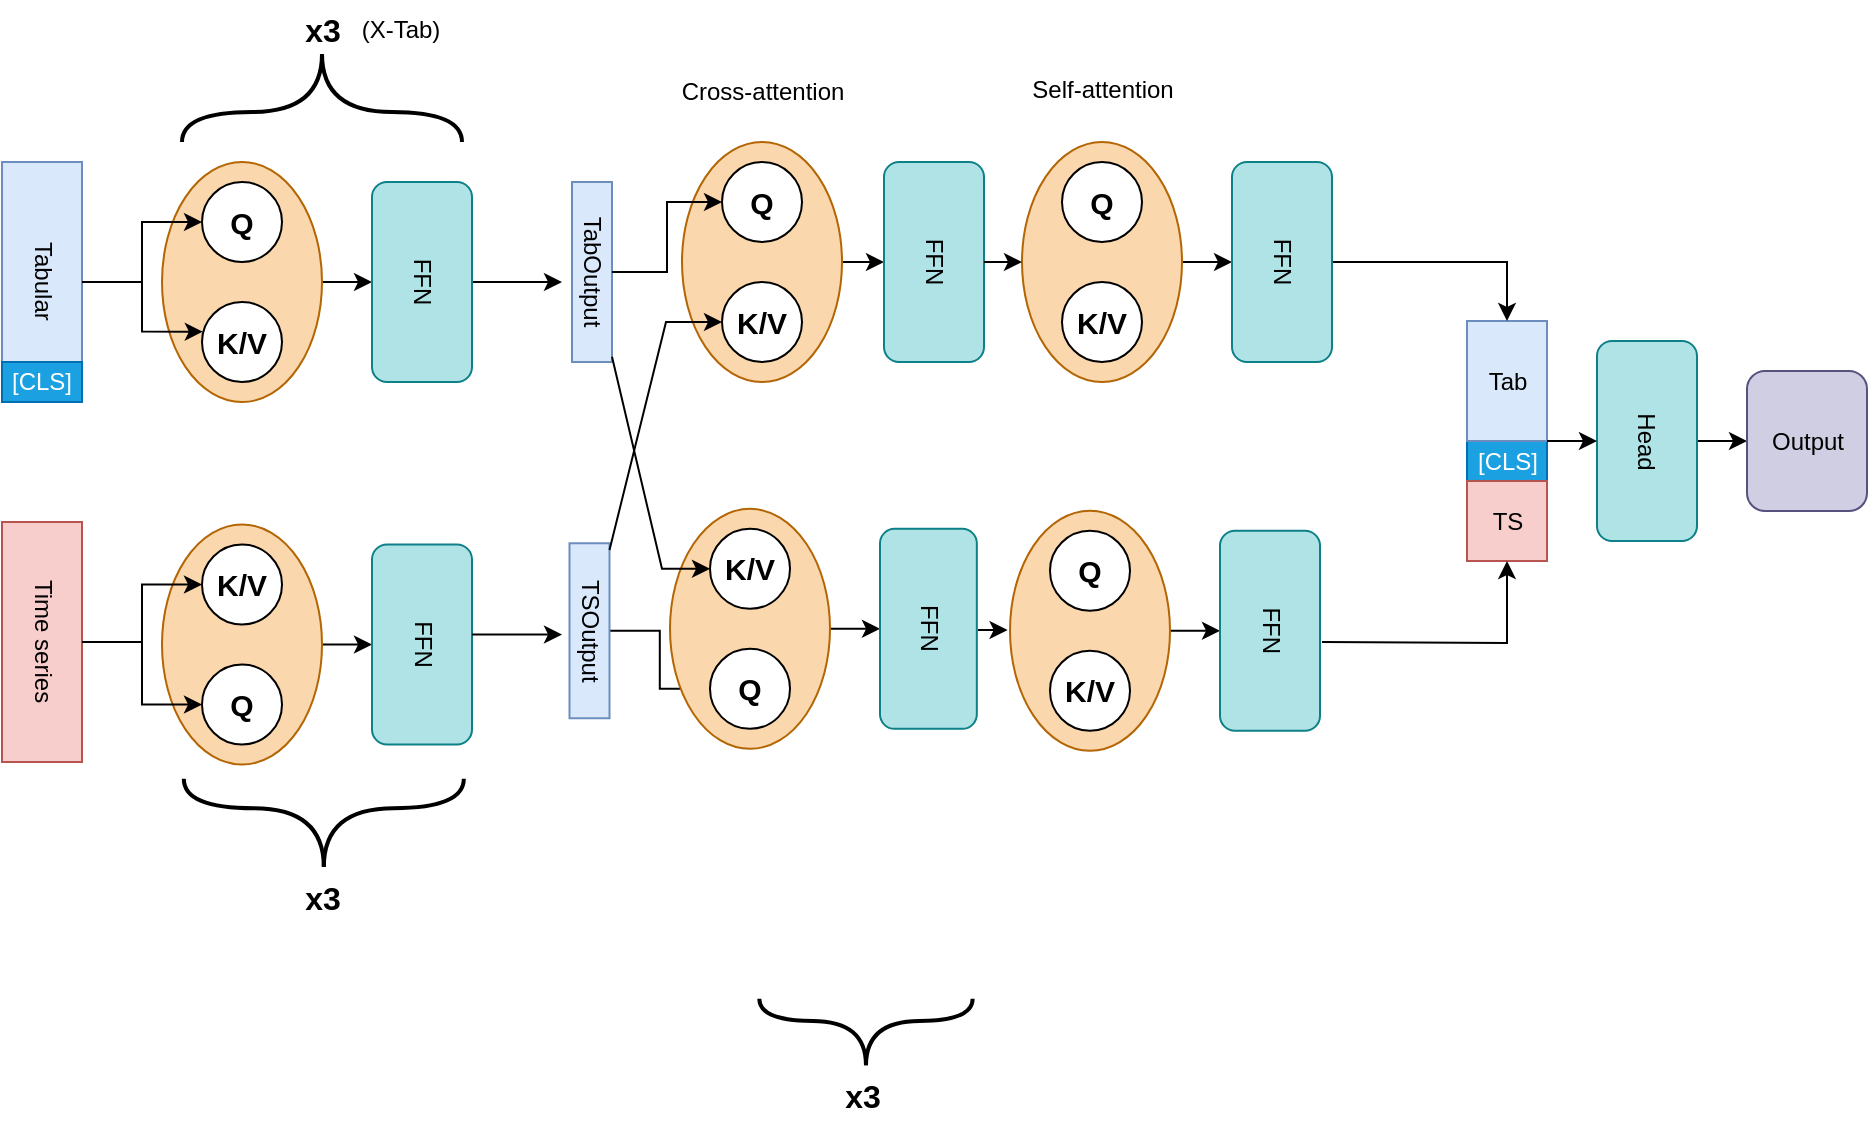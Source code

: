 <mxfile version="24.2.7" type="github">
  <diagram name="Page-1" id="utmKdlZoEl02XPiKk-Q9">
    <mxGraphModel dx="1304" dy="699" grid="1" gridSize="10" guides="1" tooltips="1" connect="1" arrows="1" fold="1" page="1" pageScale="1" pageWidth="827" pageHeight="1169" math="0" shadow="0">
      <root>
        <mxCell id="0" />
        <mxCell id="1" parent="0" />
        <mxCell id="ppl8XJywZ17yAcSLAr6y-1" value="Time series" style="rounded=0;whiteSpace=wrap;html=1;direction=south;textDirection=vertical-rl;fillColor=#f8cecc;strokeColor=#b85450;" parent="1" vertex="1">
          <mxGeometry x="40" y="340" width="40" height="120" as="geometry" />
        </mxCell>
        <mxCell id="ppl8XJywZ17yAcSLAr6y-2" value="Tabular" style="rounded=0;whiteSpace=wrap;html=1;direction=south;textDirection=vertical-lr;fillColor=#dae8fc;strokeColor=#6c8ebf;" parent="1" vertex="1">
          <mxGeometry x="40" y="160" width="40" height="120" as="geometry" />
        </mxCell>
        <mxCell id="ppl8XJywZ17yAcSLAr6y-3" style="edgeStyle=orthogonalEdgeStyle;rounded=0;orthogonalLoop=1;jettySize=auto;html=1;" parent="1" source="ppl8XJywZ17yAcSLAr6y-4" target="ppl8XJywZ17yAcSLAr6y-28" edge="1">
          <mxGeometry relative="1" as="geometry" />
        </mxCell>
        <mxCell id="ppl8XJywZ17yAcSLAr6y-4" value="" style="ellipse;whiteSpace=wrap;html=1;rotation=90;fillColor=#fad7ac;strokeColor=#b46504;" parent="1" vertex="1">
          <mxGeometry x="100" y="180" width="120" height="80" as="geometry" />
        </mxCell>
        <mxCell id="ppl8XJywZ17yAcSLAr6y-5" value="&lt;font size=&quot;1&quot;&gt;&lt;b style=&quot;font-size: 15px;&quot;&gt;Q&lt;/b&gt;&lt;/font&gt;" style="ellipse;whiteSpace=wrap;html=1;aspect=fixed;" parent="1" vertex="1">
          <mxGeometry x="140" y="170" width="40" height="40" as="geometry" />
        </mxCell>
        <mxCell id="ppl8XJywZ17yAcSLAr6y-6" value="&lt;font size=&quot;1&quot;&gt;&lt;b style=&quot;font-size: 15px;&quot;&gt;K/V&lt;/b&gt;&lt;/font&gt;" style="ellipse;whiteSpace=wrap;html=1;aspect=fixed;" parent="1" vertex="1">
          <mxGeometry x="140" y="230" width="40" height="40" as="geometry" />
        </mxCell>
        <mxCell id="ppl8XJywZ17yAcSLAr6y-11" style="edgeStyle=orthogonalEdgeStyle;rounded=0;orthogonalLoop=1;jettySize=auto;html=1;entryX=0.5;entryY=1;entryDx=0;entryDy=0;" parent="1" source="ppl8XJywZ17yAcSLAr6y-12" target="ppl8XJywZ17yAcSLAr6y-32" edge="1">
          <mxGeometry relative="1" as="geometry">
            <mxPoint x="220" y="401.25" as="targetPoint" />
            <Array as="points" />
          </mxGeometry>
        </mxCell>
        <mxCell id="ppl8XJywZ17yAcSLAr6y-12" value="" style="ellipse;whiteSpace=wrap;html=1;rotation=90;fillColor=#fad7ac;strokeColor=#b46504;" parent="1" vertex="1">
          <mxGeometry x="100" y="361.25" width="120" height="80" as="geometry" />
        </mxCell>
        <mxCell id="ppl8XJywZ17yAcSLAr6y-13" value="&lt;font size=&quot;1&quot;&gt;&lt;b style=&quot;font-size: 15px;&quot;&gt;K/V&lt;/b&gt;&lt;/font&gt;" style="ellipse;whiteSpace=wrap;html=1;aspect=fixed;" parent="1" vertex="1">
          <mxGeometry x="140" y="351.25" width="40" height="40" as="geometry" />
        </mxCell>
        <mxCell id="ppl8XJywZ17yAcSLAr6y-14" value="&lt;font size=&quot;1&quot;&gt;&lt;b style=&quot;font-size: 15px;&quot;&gt;Q&lt;/b&gt;&lt;/font&gt;" style="ellipse;whiteSpace=wrap;html=1;aspect=fixed;" parent="1" vertex="1">
          <mxGeometry x="140" y="411.25" width="40" height="40" as="geometry" />
        </mxCell>
        <mxCell id="ppl8XJywZ17yAcSLAr6y-27" style="edgeStyle=orthogonalEdgeStyle;rounded=0;orthogonalLoop=1;jettySize=auto;html=1;" parent="1" source="ppl8XJywZ17yAcSLAr6y-28" edge="1">
          <mxGeometry relative="1" as="geometry">
            <mxPoint x="320" y="220" as="targetPoint" />
          </mxGeometry>
        </mxCell>
        <mxCell id="ppl8XJywZ17yAcSLAr6y-28" value="FFN" style="rounded=1;whiteSpace=wrap;html=1;rotation=90;fillColor=#b0e3e6;strokeColor=#0e8088;" parent="1" vertex="1">
          <mxGeometry x="200" y="195" width="100" height="50" as="geometry" />
        </mxCell>
        <mxCell id="ppl8XJywZ17yAcSLAr6y-32" value="FFN" style="rounded=1;whiteSpace=wrap;html=1;rotation=90;fillColor=#b0e3e6;strokeColor=#0e8088;" parent="1" vertex="1">
          <mxGeometry x="200" y="376.25" width="100" height="50" as="geometry" />
        </mxCell>
        <mxCell id="ppl8XJywZ17yAcSLAr6y-34" value="[CLS]" style="rounded=0;whiteSpace=wrap;html=1;fillColor=#1ba1e2;fontColor=#ffffff;strokeColor=#006EAF;" parent="1" vertex="1">
          <mxGeometry x="40" y="260" width="40" height="20" as="geometry" />
        </mxCell>
        <mxCell id="ppl8XJywZ17yAcSLAr6y-36" value="TabOutput" style="rounded=0;whiteSpace=wrap;html=1;rotation=90;fillColor=#dae8fc;strokeColor=#6c8ebf;" parent="1" vertex="1">
          <mxGeometry x="290" y="205" width="90" height="20" as="geometry" />
        </mxCell>
        <mxCell id="ppl8XJywZ17yAcSLAr6y-39" style="edgeStyle=orthogonalEdgeStyle;rounded=0;orthogonalLoop=1;jettySize=auto;html=1;" parent="1" edge="1">
          <mxGeometry relative="1" as="geometry">
            <mxPoint x="320" y="396.25" as="targetPoint" />
            <mxPoint x="275" y="396.25" as="sourcePoint" />
          </mxGeometry>
        </mxCell>
        <mxCell id="dsO3QLPFe5pDZU9qkHeO-3" style="edgeStyle=orthogonalEdgeStyle;rounded=0;orthogonalLoop=1;jettySize=auto;html=1;entryX=0;entryY=0.5;entryDx=0;entryDy=0;" edge="1" parent="1" source="ppl8XJywZ17yAcSLAr6y-42" target="ppl8XJywZ17yAcSLAr6y-83">
          <mxGeometry relative="1" as="geometry" />
        </mxCell>
        <mxCell id="ppl8XJywZ17yAcSLAr6y-42" value="TSOutput" style="rounded=0;whiteSpace=wrap;html=1;rotation=90;fillColor=#dae8fc;strokeColor=#6c8ebf;" parent="1" vertex="1">
          <mxGeometry x="290" y="384.38" width="87.5" height="20" as="geometry" />
        </mxCell>
        <mxCell id="ppl8XJywZ17yAcSLAr6y-45" value="" style="rounded=0;whiteSpace=wrap;html=1;rotation=90;" parent="1" vertex="1">
          <mxGeometry x="730" y="282" width="120" height="35" as="geometry" />
        </mxCell>
        <mxCell id="ppl8XJywZ17yAcSLAr6y-46" value="[CLS]" style="rounded=0;whiteSpace=wrap;html=1;fillColor=#1ba1e2;fontColor=#ffffff;strokeColor=#006EAF;" parent="1" vertex="1">
          <mxGeometry x="772.5" y="299.5" width="40" height="20" as="geometry" />
        </mxCell>
        <mxCell id="ppl8XJywZ17yAcSLAr6y-47" value="Tab" style="rounded=0;whiteSpace=wrap;html=1;fillColor=#dae8fc;strokeColor=#6c8ebf;" parent="1" vertex="1">
          <mxGeometry x="772.5" y="239.5" width="40" height="60" as="geometry" />
        </mxCell>
        <mxCell id="ppl8XJywZ17yAcSLAr6y-48" value="TS" style="rounded=0;whiteSpace=wrap;html=1;fillColor=#f8cecc;strokeColor=#b85450;" parent="1" vertex="1">
          <mxGeometry x="772.5" y="319.5" width="40" height="40" as="geometry" />
        </mxCell>
        <mxCell id="ppl8XJywZ17yAcSLAr6y-49" value="" style="endArrow=classic;html=1;rounded=0;edgeStyle=orthogonalEdgeStyle;entryX=0.5;entryY=0;entryDx=0;entryDy=0;exitX=0.5;exitY=0;exitDx=0;exitDy=0;" parent="1" target="ppl8XJywZ17yAcSLAr6y-47" edge="1" source="ppl8XJywZ17yAcSLAr6y-91">
          <mxGeometry width="50" height="50" relative="1" as="geometry">
            <mxPoint x="730" y="169.5" as="sourcePoint" />
            <mxPoint x="786" y="169.5" as="targetPoint" />
          </mxGeometry>
        </mxCell>
        <mxCell id="ppl8XJywZ17yAcSLAr6y-50" value="" style="endArrow=classic;html=1;rounded=0;edgeStyle=orthogonalEdgeStyle;entryX=0.5;entryY=1;entryDx=0;entryDy=0;" parent="1" target="ppl8XJywZ17yAcSLAr6y-48" edge="1">
          <mxGeometry width="50" height="50" relative="1" as="geometry">
            <mxPoint x="700" y="400" as="sourcePoint" />
            <mxPoint x="793" y="499.5" as="targetPoint" />
          </mxGeometry>
        </mxCell>
        <mxCell id="dsO3QLPFe5pDZU9qkHeO-13" value="" style="edgeStyle=orthogonalEdgeStyle;rounded=0;orthogonalLoop=1;jettySize=auto;html=1;" edge="1" parent="1" source="ppl8XJywZ17yAcSLAr6y-54" target="ppl8XJywZ17yAcSLAr6y-56">
          <mxGeometry relative="1" as="geometry" />
        </mxCell>
        <mxCell id="ppl8XJywZ17yAcSLAr6y-54" value="Head" style="rounded=1;whiteSpace=wrap;html=1;rotation=90;fillColor=#b0e3e6;strokeColor=#0e8088;" parent="1" vertex="1">
          <mxGeometry x="812.5" y="274.5" width="100" height="50" as="geometry" />
        </mxCell>
        <mxCell id="ppl8XJywZ17yAcSLAr6y-55" value="" style="endArrow=classic;html=1;rounded=0;entryX=0.5;entryY=1;entryDx=0;entryDy=0;" parent="1" target="ppl8XJywZ17yAcSLAr6y-54" edge="1">
          <mxGeometry width="50" height="50" relative="1" as="geometry">
            <mxPoint x="812.5" y="299.5" as="sourcePoint" />
            <mxPoint x="862.5" y="249.5" as="targetPoint" />
          </mxGeometry>
        </mxCell>
        <mxCell id="ppl8XJywZ17yAcSLAr6y-56" value="Output" style="rounded=1;whiteSpace=wrap;html=1;fillColor=#d0cee2;strokeColor=#56517e;" parent="1" vertex="1">
          <mxGeometry x="912.5" y="264.5" width="60" height="70" as="geometry" />
        </mxCell>
        <mxCell id="ppl8XJywZ17yAcSLAr6y-57" value="" style="group;rotation=-90;" parent="1" vertex="1" connectable="0">
          <mxGeometry x="184" y="411.25" width="52.5" height="131.75" as="geometry" />
        </mxCell>
        <mxCell id="ppl8XJywZ17yAcSLAr6y-31" style="edgeStyle=orthogonalEdgeStyle;rounded=0;orthogonalLoop=1;jettySize=auto;html=1;exitX=1;exitY=0.5;exitDx=0;exitDy=0;" parent="ppl8XJywZ17yAcSLAr6y-57" edge="1">
          <mxGeometry relative="1" as="geometry">
            <mxPoint x="66.231" y="19.135" as="targetPoint" />
            <mxPoint x="66" y="18.75" as="sourcePoint" />
          </mxGeometry>
        </mxCell>
        <mxCell id="ppl8XJywZ17yAcSLAr6y-58" value="" style="endArrow=none;html=1;rounded=0;fontStyle=1;edgeStyle=orthogonalEdgeStyle;curved=1;strokeWidth=2;" parent="ppl8XJywZ17yAcSLAr6y-57" edge="1">
          <mxGeometry width="50" height="50" relative="1" as="geometry">
            <mxPoint x="16.917" y="101.244" as="sourcePoint" />
            <mxPoint x="-53.083" y="57.181" as="targetPoint" />
            <Array as="points">
              <mxPoint x="16.917" y="71.869" />
              <mxPoint x="-53.083" y="71.869" />
            </Array>
          </mxGeometry>
        </mxCell>
        <mxCell id="ppl8XJywZ17yAcSLAr6y-59" value="" style="endArrow=none;html=1;rounded=0;edgeStyle=orthogonalEdgeStyle;curved=1;strokeWidth=2;" parent="ppl8XJywZ17yAcSLAr6y-57" edge="1">
          <mxGeometry width="50" height="50" relative="1" as="geometry">
            <mxPoint x="16.917" y="101.244" as="sourcePoint" />
            <mxPoint x="86.917" y="57.181" as="targetPoint" />
            <Array as="points">
              <mxPoint x="16.917" y="71.869" />
              <mxPoint x="86.917" y="71.869" />
            </Array>
          </mxGeometry>
        </mxCell>
        <mxCell id="ppl8XJywZ17yAcSLAr6y-63" value="&lt;b style=&quot;font-size: 16px;&quot;&gt;x3&lt;/b&gt;" style="text;html=1;align=center;verticalAlign=middle;resizable=0;points=[];autosize=1;strokeColor=none;fillColor=none;" parent="ppl8XJywZ17yAcSLAr6y-57" vertex="1">
          <mxGeometry x="-4" y="101.75" width="40" height="30" as="geometry" />
        </mxCell>
        <mxCell id="ppl8XJywZ17yAcSLAr6y-60" value="" style="group;rotation=-90;" parent="1" vertex="1" connectable="0">
          <mxGeometry x="453" y="535" width="40" height="88.75" as="geometry" />
        </mxCell>
        <mxCell id="ppl8XJywZ17yAcSLAr6y-61" value="" style="endArrow=none;html=1;rounded=0;fontStyle=1;edgeStyle=orthogonalEdgeStyle;curved=1;strokeWidth=2;" parent="ppl8XJywZ17yAcSLAr6y-60" edge="1">
          <mxGeometry width="50" height="50" relative="1" as="geometry">
            <mxPoint x="18.984" y="76.66" as="sourcePoint" />
            <mxPoint x="-34.349" y="43.379" as="targetPoint" />
            <Array as="points">
              <mxPoint x="18.984" y="54.473" />
              <mxPoint x="-34.349" y="54.473" />
            </Array>
          </mxGeometry>
        </mxCell>
        <mxCell id="ppl8XJywZ17yAcSLAr6y-62" value="" style="endArrow=none;html=1;rounded=0;edgeStyle=orthogonalEdgeStyle;curved=1;strokeWidth=2;" parent="ppl8XJywZ17yAcSLAr6y-60" edge="1">
          <mxGeometry width="50" height="50" relative="1" as="geometry">
            <mxPoint x="18.984" y="76.66" as="sourcePoint" />
            <mxPoint x="72.317" y="43.379" as="targetPoint" />
            <Array as="points">
              <mxPoint x="18.984" y="54.473" />
              <mxPoint x="72.317" y="54.473" />
            </Array>
          </mxGeometry>
        </mxCell>
        <mxCell id="ppl8XJywZ17yAcSLAr6y-64" value="&lt;b style=&quot;font-size: 16px;&quot;&gt;x3&lt;/b&gt;" style="text;html=1;align=center;verticalAlign=middle;resizable=0;points=[];autosize=1;strokeColor=none;fillColor=none;" parent="1" vertex="1">
          <mxGeometry x="450" y="612" width="40" height="30" as="geometry" />
        </mxCell>
        <mxCell id="ppl8XJywZ17yAcSLAr6y-67" value="" style="group;rotation=-90;" parent="1" vertex="1" connectable="0">
          <mxGeometry x="170" y="90" width="52.5" height="117.5" as="geometry" />
        </mxCell>
        <mxCell id="ppl8XJywZ17yAcSLAr6y-68" value="" style="endArrow=none;html=1;rounded=0;fontStyle=1;edgeStyle=orthogonalEdgeStyle;curved=1;strokeWidth=2;" parent="ppl8XJywZ17yAcSLAr6y-67" edge="1">
          <mxGeometry width="50" height="50" relative="1" as="geometry">
            <mxPoint x="30" y="16" as="sourcePoint" />
            <mxPoint x="100" y="60" as="targetPoint" />
            <Array as="points">
              <mxPoint x="30" y="45" />
              <mxPoint x="100" y="45" />
            </Array>
          </mxGeometry>
        </mxCell>
        <mxCell id="ppl8XJywZ17yAcSLAr6y-69" value="" style="endArrow=none;html=1;rounded=0;edgeStyle=orthogonalEdgeStyle;curved=1;strokeWidth=2;" parent="ppl8XJywZ17yAcSLAr6y-67" edge="1">
          <mxGeometry width="50" height="50" relative="1" as="geometry">
            <mxPoint x="30" y="16" as="sourcePoint" />
            <mxPoint x="-40" y="60" as="targetPoint" />
            <Array as="points">
              <mxPoint x="30" y="45" />
              <mxPoint x="-40" y="45" />
            </Array>
          </mxGeometry>
        </mxCell>
        <mxCell id="ppl8XJywZ17yAcSLAr6y-70" value="&lt;b style=&quot;font-size: 16px;&quot;&gt;x3&lt;/b&gt;" style="text;html=1;align=center;verticalAlign=middle;resizable=0;points=[];autosize=1;strokeColor=none;fillColor=none;" parent="1" vertex="1">
          <mxGeometry x="180.25" y="79" width="40" height="30" as="geometry" />
        </mxCell>
        <mxCell id="ppl8XJywZ17yAcSLAr6y-71" value="(X-Tab)" style="text;html=1;align=center;verticalAlign=middle;resizable=0;points=[];autosize=1;strokeColor=none;fillColor=none;" parent="1" vertex="1">
          <mxGeometry x="209" y="79" width="60" height="30" as="geometry" />
        </mxCell>
        <mxCell id="ppl8XJywZ17yAcSLAr6y-116" style="edgeStyle=orthogonalEdgeStyle;rounded=0;orthogonalLoop=1;jettySize=auto;html=1;entryX=0.5;entryY=1;entryDx=0;entryDy=0;" parent="1" source="ppl8XJywZ17yAcSLAr6y-73" target="ppl8XJywZ17yAcSLAr6y-90" edge="1">
          <mxGeometry relative="1" as="geometry" />
        </mxCell>
        <mxCell id="ppl8XJywZ17yAcSLAr6y-73" value="" style="ellipse;whiteSpace=wrap;html=1;rotation=90;fillColor=#fad7ac;strokeColor=#b46504;" parent="1" vertex="1">
          <mxGeometry x="360" y="170" width="120" height="80" as="geometry" />
        </mxCell>
        <mxCell id="ppl8XJywZ17yAcSLAr6y-74" value="&lt;font size=&quot;1&quot;&gt;&lt;b style=&quot;font-size: 15px;&quot;&gt;Q&lt;/b&gt;&lt;/font&gt;" style="ellipse;whiteSpace=wrap;html=1;aspect=fixed;" parent="1" vertex="1">
          <mxGeometry x="400" y="160" width="40" height="40" as="geometry" />
        </mxCell>
        <mxCell id="ppl8XJywZ17yAcSLAr6y-75" value="&lt;font size=&quot;1&quot;&gt;&lt;b style=&quot;font-size: 15px;&quot;&gt;K/V&lt;/b&gt;&lt;/font&gt;" style="ellipse;whiteSpace=wrap;html=1;aspect=fixed;" parent="1" vertex="1">
          <mxGeometry x="400" y="220" width="40" height="40" as="geometry" />
        </mxCell>
        <mxCell id="ppl8XJywZ17yAcSLAr6y-76" style="edgeStyle=orthogonalEdgeStyle;rounded=0;orthogonalLoop=1;jettySize=auto;html=1;entryX=0.5;entryY=1;entryDx=0;entryDy=0;" parent="1" source="ppl8XJywZ17yAcSLAr6y-77" target="ppl8XJywZ17yAcSLAr6y-91" edge="1">
          <mxGeometry relative="1" as="geometry" />
        </mxCell>
        <mxCell id="ppl8XJywZ17yAcSLAr6y-77" value="" style="ellipse;whiteSpace=wrap;html=1;rotation=90;fillColor=#fad7ac;strokeColor=#b46504;" parent="1" vertex="1">
          <mxGeometry x="530" y="170" width="120" height="80" as="geometry" />
        </mxCell>
        <mxCell id="ppl8XJywZ17yAcSLAr6y-78" value="&lt;font size=&quot;1&quot;&gt;&lt;b style=&quot;font-size: 15px;&quot;&gt;Q&lt;/b&gt;&lt;/font&gt;" style="ellipse;whiteSpace=wrap;html=1;aspect=fixed;" parent="1" vertex="1">
          <mxGeometry x="570" y="160" width="40" height="40" as="geometry" />
        </mxCell>
        <mxCell id="ppl8XJywZ17yAcSLAr6y-79" value="&lt;font size=&quot;1&quot;&gt;&lt;b style=&quot;font-size: 15px;&quot;&gt;K/V&lt;/b&gt;&lt;/font&gt;" style="ellipse;whiteSpace=wrap;html=1;aspect=fixed;" parent="1" vertex="1">
          <mxGeometry x="570" y="220" width="40" height="40" as="geometry" />
        </mxCell>
        <mxCell id="ppl8XJywZ17yAcSLAr6y-80" style="edgeStyle=orthogonalEdgeStyle;rounded=0;orthogonalLoop=1;jettySize=auto;html=1;entryX=0.5;entryY=1;entryDx=0;entryDy=0;" parent="1" source="ppl8XJywZ17yAcSLAr6y-81" target="ppl8XJywZ17yAcSLAr6y-93" edge="1">
          <mxGeometry relative="1" as="geometry">
            <mxPoint x="474" y="393.42" as="targetPoint" />
            <Array as="points" />
          </mxGeometry>
        </mxCell>
        <mxCell id="ppl8XJywZ17yAcSLAr6y-81" value="" style="ellipse;whiteSpace=wrap;html=1;rotation=90;fillColor=#fad7ac;strokeColor=#b46504;" parent="1" vertex="1">
          <mxGeometry x="354" y="353.42" width="120" height="80" as="geometry" />
        </mxCell>
        <mxCell id="ppl8XJywZ17yAcSLAr6y-82" value="&lt;font size=&quot;1&quot;&gt;&lt;b style=&quot;font-size: 15px;&quot;&gt;K/V&lt;/b&gt;&lt;/font&gt;" style="ellipse;whiteSpace=wrap;html=1;aspect=fixed;" parent="1" vertex="1">
          <mxGeometry x="394" y="343.42" width="40" height="40" as="geometry" />
        </mxCell>
        <mxCell id="ppl8XJywZ17yAcSLAr6y-83" value="&lt;font size=&quot;1&quot;&gt;&lt;b style=&quot;font-size: 15px;&quot;&gt;Q&lt;/b&gt;&lt;/font&gt;" style="ellipse;whiteSpace=wrap;html=1;aspect=fixed;" parent="1" vertex="1">
          <mxGeometry x="394" y="403.42" width="40" height="40" as="geometry" />
        </mxCell>
        <mxCell id="ppl8XJywZ17yAcSLAr6y-84" style="edgeStyle=orthogonalEdgeStyle;rounded=0;orthogonalLoop=1;jettySize=auto;html=1;entryX=0.5;entryY=1;entryDx=0;entryDy=0;" parent="1" source="ppl8XJywZ17yAcSLAr6y-85" target="ppl8XJywZ17yAcSLAr6y-94" edge="1">
          <mxGeometry relative="1" as="geometry" />
        </mxCell>
        <mxCell id="ppl8XJywZ17yAcSLAr6y-85" value="" style="ellipse;whiteSpace=wrap;html=1;rotation=90;fillColor=#fad7ac;strokeColor=#b46504;" parent="1" vertex="1">
          <mxGeometry x="524" y="354.38" width="120" height="80" as="geometry" />
        </mxCell>
        <mxCell id="ppl8XJywZ17yAcSLAr6y-86" value="&lt;font size=&quot;1&quot;&gt;&lt;b style=&quot;font-size: 15px;&quot;&gt;Q&lt;/b&gt;&lt;/font&gt;" style="ellipse;whiteSpace=wrap;html=1;aspect=fixed;" parent="1" vertex="1">
          <mxGeometry x="564" y="344.38" width="40" height="40" as="geometry" />
        </mxCell>
        <mxCell id="ppl8XJywZ17yAcSLAr6y-87" value="&lt;font size=&quot;1&quot;&gt;&lt;b style=&quot;font-size: 15px;&quot;&gt;K/V&lt;/b&gt;&lt;/font&gt;" style="ellipse;whiteSpace=wrap;html=1;aspect=fixed;" parent="1" vertex="1">
          <mxGeometry x="564" y="404.38" width="40" height="40" as="geometry" />
        </mxCell>
        <mxCell id="ppl8XJywZ17yAcSLAr6y-90" value="FFN" style="rounded=1;whiteSpace=wrap;html=1;rotation=90;fillColor=#b0e3e6;strokeColor=#0e8088;" parent="1" vertex="1">
          <mxGeometry x="456" y="185" width="100" height="50" as="geometry" />
        </mxCell>
        <mxCell id="ppl8XJywZ17yAcSLAr6y-91" value="FFN" style="rounded=1;whiteSpace=wrap;html=1;rotation=90;fillColor=#b0e3e6;strokeColor=#0e8088;" parent="1" vertex="1">
          <mxGeometry x="630" y="185" width="100" height="50" as="geometry" />
        </mxCell>
        <mxCell id="ppl8XJywZ17yAcSLAr6y-92" style="edgeStyle=orthogonalEdgeStyle;rounded=0;orthogonalLoop=1;jettySize=auto;html=1;exitX=1;exitY=0.5;exitDx=0;exitDy=0;" parent="1" source="ppl8XJywZ17yAcSLAr6y-93" edge="1">
          <mxGeometry relative="1" as="geometry">
            <mxPoint x="504.231" y="443.805" as="targetPoint" />
          </mxGeometry>
        </mxCell>
        <mxCell id="ppl8XJywZ17yAcSLAr6y-93" value="FFN" style="rounded=1;whiteSpace=wrap;html=1;rotation=90;fillColor=#b0e3e6;strokeColor=#0e8088;" parent="1" vertex="1">
          <mxGeometry x="453.21" y="369.21" width="100" height="48.42" as="geometry" />
        </mxCell>
        <mxCell id="ppl8XJywZ17yAcSLAr6y-94" value="FFN" style="rounded=1;whiteSpace=wrap;html=1;rotation=90;fillColor=#b0e3e6;strokeColor=#0e8088;" parent="1" vertex="1">
          <mxGeometry x="624" y="369.38" width="100" height="50" as="geometry" />
        </mxCell>
        <mxCell id="ppl8XJywZ17yAcSLAr6y-95" style="edgeStyle=orthogonalEdgeStyle;rounded=0;orthogonalLoop=1;jettySize=auto;html=1;entryX=0;entryY=0.5;entryDx=0;entryDy=0;" parent="1" source="ppl8XJywZ17yAcSLAr6y-1" target="ppl8XJywZ17yAcSLAr6y-13" edge="1">
          <mxGeometry relative="1" as="geometry">
            <mxPoint x="110" y="400.0" as="targetPoint" />
          </mxGeometry>
        </mxCell>
        <mxCell id="ppl8XJywZ17yAcSLAr6y-96" value="" style="endArrow=classic;html=1;rounded=0;entryX=0;entryY=0.5;entryDx=0;entryDy=0;edgeStyle=orthogonalEdgeStyle;" parent="1" target="ppl8XJywZ17yAcSLAr6y-14" edge="1">
          <mxGeometry width="50" height="50" relative="1" as="geometry">
            <mxPoint x="110" y="400" as="sourcePoint" />
            <mxPoint x="110" y="440" as="targetPoint" />
            <Array as="points">
              <mxPoint x="110" y="431" />
            </Array>
          </mxGeometry>
        </mxCell>
        <mxCell id="ppl8XJywZ17yAcSLAr6y-100" style="edgeStyle=orthogonalEdgeStyle;rounded=0;orthogonalLoop=1;jettySize=auto;html=1;" parent="1" source="ppl8XJywZ17yAcSLAr6y-2" target="ppl8XJywZ17yAcSLAr6y-5" edge="1">
          <mxGeometry relative="1" as="geometry" />
        </mxCell>
        <mxCell id="ppl8XJywZ17yAcSLAr6y-101" value="" style="endArrow=classic;html=1;rounded=0;entryX=0.01;entryY=0.371;entryDx=0;entryDy=0;entryPerimeter=0;edgeStyle=orthogonalEdgeStyle;" parent="1" target="ppl8XJywZ17yAcSLAr6y-6" edge="1">
          <mxGeometry width="50" height="50" relative="1" as="geometry">
            <mxPoint x="110" y="220" as="sourcePoint" />
            <mxPoint x="160" y="170" as="targetPoint" />
            <Array as="points">
              <mxPoint x="110" y="245" />
            </Array>
          </mxGeometry>
        </mxCell>
        <mxCell id="OuFpHorGHffY5CDJPRcC-3" value="" style="endArrow=classic;html=1;rounded=0;entryX=0.5;entryY=1;entryDx=0;entryDy=0;exitX=0.5;exitY=0;exitDx=0;exitDy=0;" parent="1" source="ppl8XJywZ17yAcSLAr6y-90" target="ppl8XJywZ17yAcSLAr6y-77" edge="1">
          <mxGeometry width="50" height="50" relative="1" as="geometry">
            <mxPoint x="540" y="210" as="sourcePoint" />
            <mxPoint x="590" y="160" as="targetPoint" />
          </mxGeometry>
        </mxCell>
        <mxCell id="dsO3QLPFe5pDZU9qkHeO-1" style="edgeStyle=orthogonalEdgeStyle;rounded=0;orthogonalLoop=1;jettySize=auto;html=1;entryX=0;entryY=0.5;entryDx=0;entryDy=0;" edge="1" parent="1" source="ppl8XJywZ17yAcSLAr6y-36" target="ppl8XJywZ17yAcSLAr6y-74">
          <mxGeometry relative="1" as="geometry" />
        </mxCell>
        <mxCell id="dsO3QLPFe5pDZU9qkHeO-2" style="edgeStyle=orthogonalEdgeStyle;rounded=0;orthogonalLoop=1;jettySize=auto;html=1;entryX=0;entryY=0.5;entryDx=0;entryDy=0;" edge="1" parent="1" source="ppl8XJywZ17yAcSLAr6y-36" target="ppl8XJywZ17yAcSLAr6y-82">
          <mxGeometry relative="1" as="geometry">
            <Array as="points">
              <mxPoint x="370" y="363" />
            </Array>
          </mxGeometry>
        </mxCell>
        <mxCell id="dsO3QLPFe5pDZU9qkHeO-4" style="edgeStyle=orthogonalEdgeStyle;rounded=0;orthogonalLoop=1;jettySize=auto;html=1;entryX=0;entryY=0.5;entryDx=0;entryDy=0;" edge="1" parent="1" source="ppl8XJywZ17yAcSLAr6y-42" target="ppl8XJywZ17yAcSLAr6y-75">
          <mxGeometry relative="1" as="geometry">
            <Array as="points">
              <mxPoint x="372" y="240" />
            </Array>
          </mxGeometry>
        </mxCell>
        <mxCell id="dsO3QLPFe5pDZU9qkHeO-5" value="Cross-attention" style="text;html=1;align=center;verticalAlign=middle;resizable=0;points=[];autosize=1;strokeColor=none;fillColor=none;" vertex="1" parent="1">
          <mxGeometry x="370" y="110" width="100" height="30" as="geometry" />
        </mxCell>
        <mxCell id="dsO3QLPFe5pDZU9qkHeO-6" value="Self-attention" style="text;html=1;align=center;verticalAlign=middle;resizable=0;points=[];autosize=1;strokeColor=none;fillColor=none;" vertex="1" parent="1">
          <mxGeometry x="545" y="109" width="90" height="30" as="geometry" />
        </mxCell>
        <mxCell id="dsO3QLPFe5pDZU9qkHeO-7" style="edgeStyle=orthogonalEdgeStyle;rounded=0;orthogonalLoop=1;jettySize=auto;html=1;entryX=0.49;entryY=1.015;entryDx=0;entryDy=0;entryPerimeter=0;" edge="1" parent="1" target="ppl8XJywZ17yAcSLAr6y-85">
          <mxGeometry relative="1" as="geometry">
            <mxPoint x="528" y="394" as="sourcePoint" />
            <mxPoint x="553.21" y="394.29" as="targetPoint" />
          </mxGeometry>
        </mxCell>
      </root>
    </mxGraphModel>
  </diagram>
</mxfile>
